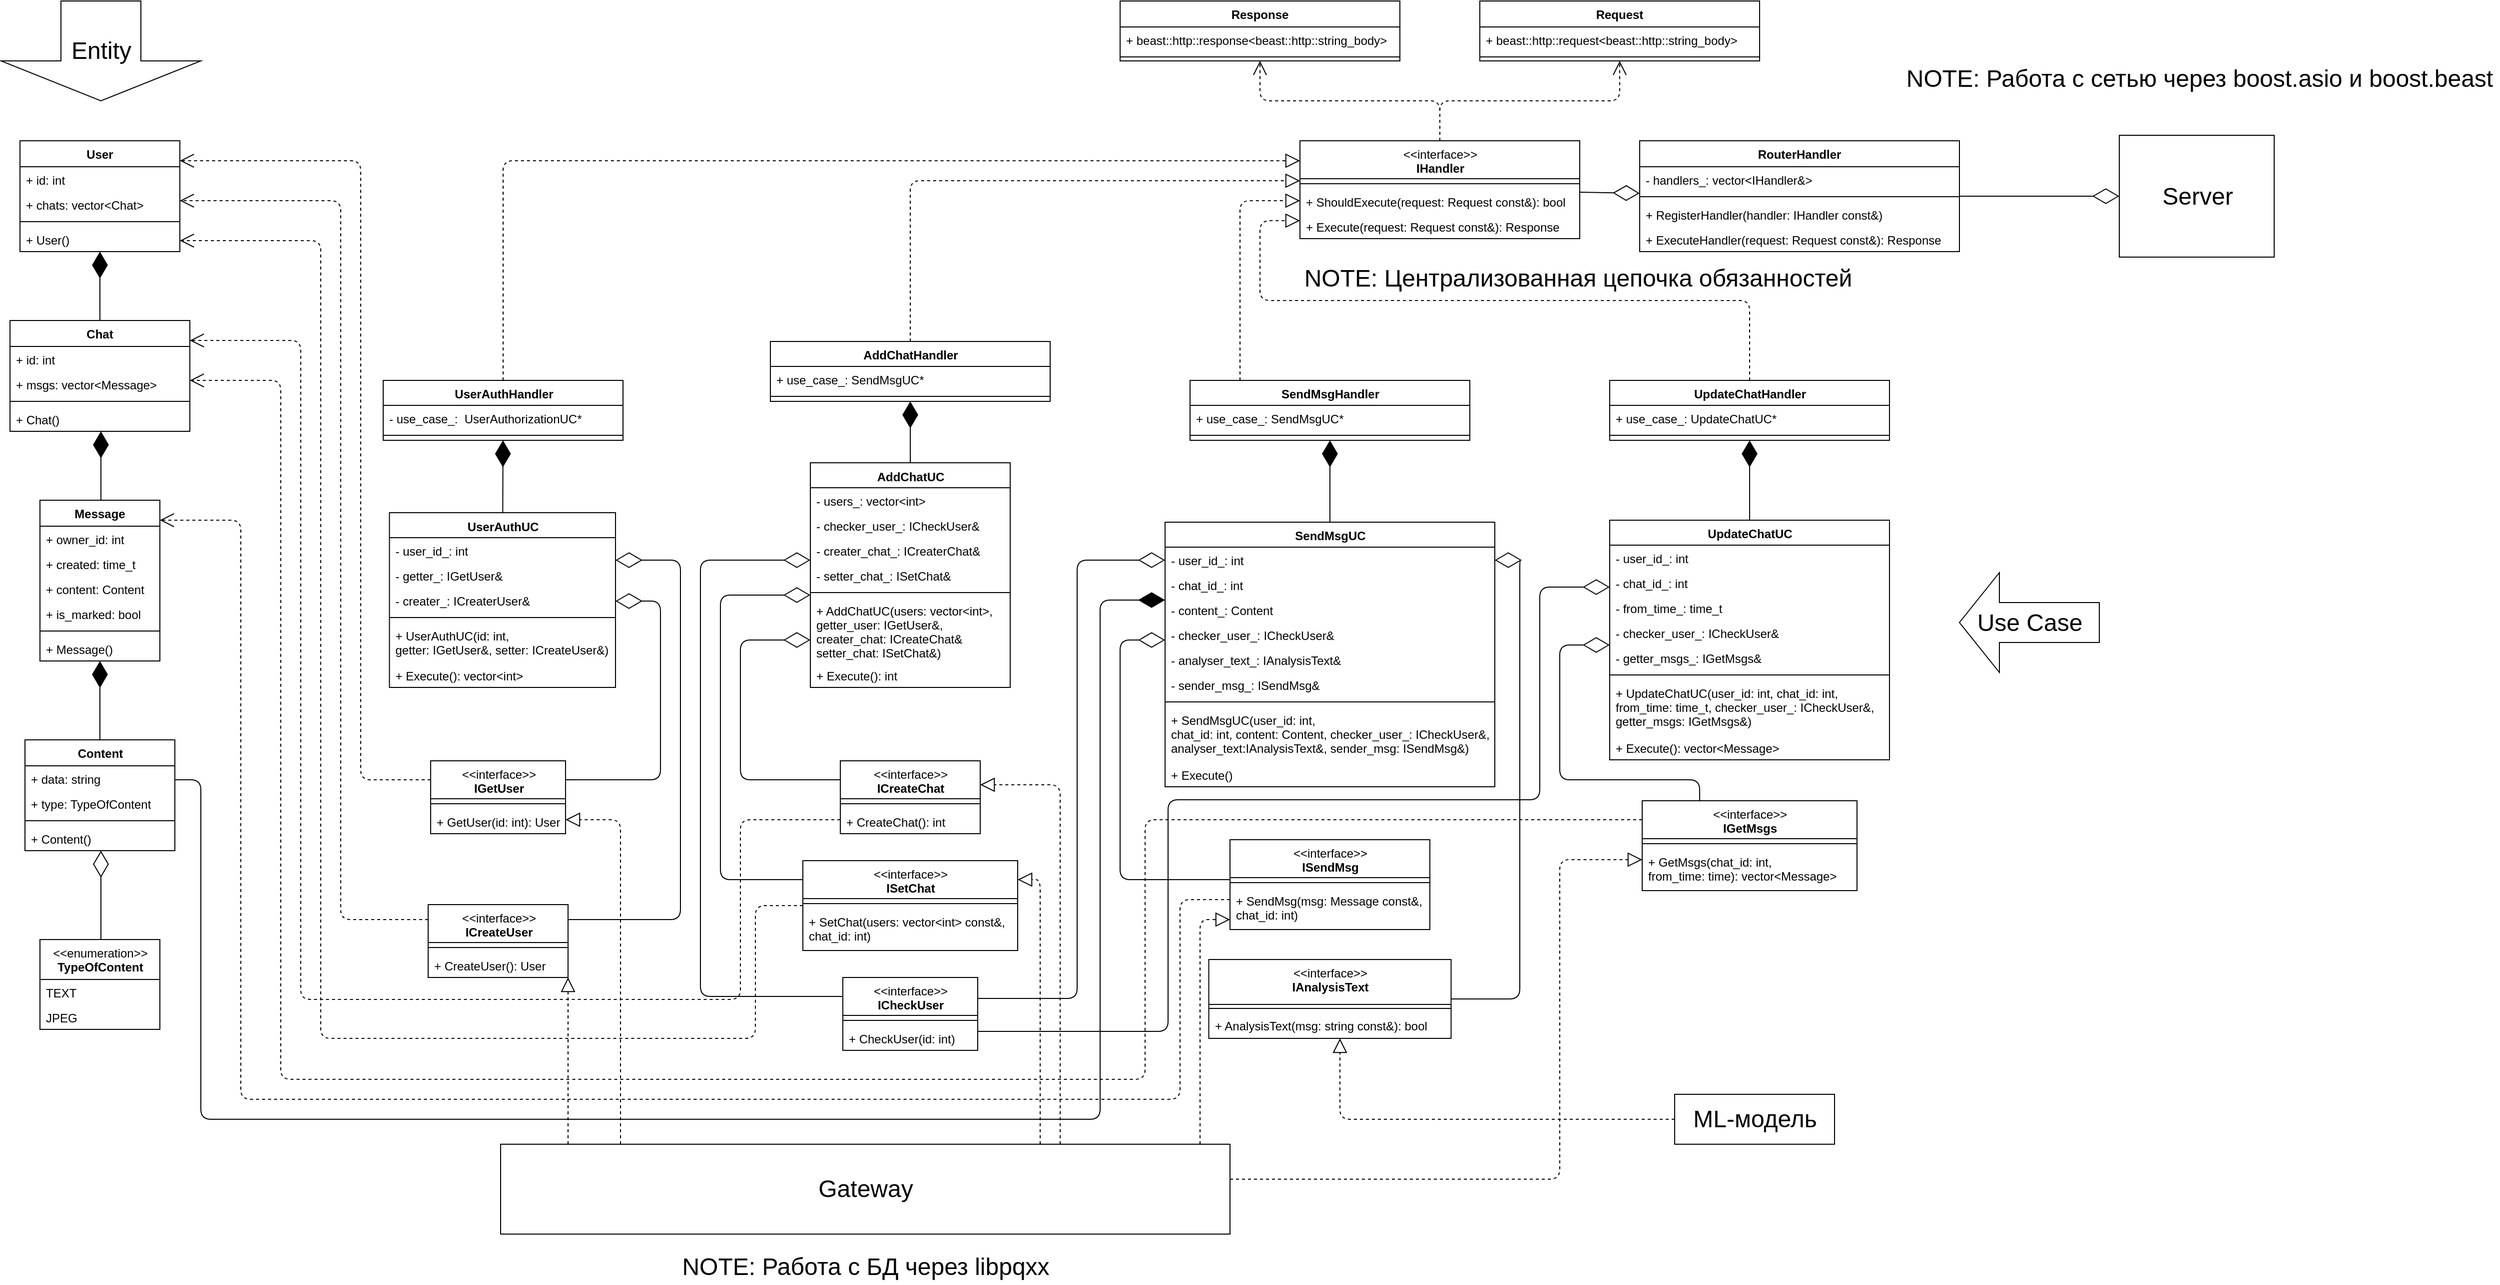 <mxfile>
    <diagram name="Page-1" id="c4acf3e9-155e-7222-9cf6-157b1a14988f">
        <mxGraphModel dx="1474" dy="1580" grid="0" gridSize="5" guides="1" tooltips="1" connect="1" arrows="1" fold="1" page="0" pageScale="1" pageWidth="3300" pageHeight="2339" background="#ffffff" math="0" shadow="0">
            <root>
                <mxCell id="0"/>
                <mxCell id="1" parent="0"/>
                <mxCell id="HgwSdka9-RbxPRJBKt4S-45" value="User" style="swimlane;fontStyle=1;align=center;verticalAlign=top;childLayout=stackLayout;horizontal=1;startSize=26;horizontalStack=0;resizeParent=1;resizeParentMax=0;resizeLast=0;collapsible=1;marginBottom=0;" parent="1" vertex="1">
                    <mxGeometry x="179" y="400" width="160" height="111" as="geometry"/>
                </mxCell>
                <mxCell id="HgwSdka9-RbxPRJBKt4S-46" value="+ id: int" style="text;strokeColor=none;fillColor=none;align=left;verticalAlign=top;spacingLeft=4;spacingRight=4;overflow=hidden;rotatable=0;points=[[0,0.5],[1,0.5]];portConstraint=eastwest;" parent="HgwSdka9-RbxPRJBKt4S-45" vertex="1">
                    <mxGeometry y="26" width="160" height="25" as="geometry"/>
                </mxCell>
                <mxCell id="HgwSdka9-RbxPRJBKt4S-53" value="+ chats: vector&lt;Chat&gt;" style="text;strokeColor=none;fillColor=none;align=left;verticalAlign=top;spacingLeft=4;spacingRight=4;overflow=hidden;rotatable=0;points=[[0,0.5],[1,0.5]];portConstraint=eastwest;" parent="HgwSdka9-RbxPRJBKt4S-45" vertex="1">
                    <mxGeometry y="51" width="160" height="25" as="geometry"/>
                </mxCell>
                <mxCell id="HgwSdka9-RbxPRJBKt4S-47" value="" style="line;strokeWidth=1;fillColor=none;align=left;verticalAlign=middle;spacingTop=-1;spacingLeft=3;spacingRight=3;rotatable=0;labelPosition=right;points=[];portConstraint=eastwest;" parent="HgwSdka9-RbxPRJBKt4S-45" vertex="1">
                    <mxGeometry y="76" width="160" height="10" as="geometry"/>
                </mxCell>
                <mxCell id="qE9S9bq8S4wY-z4ullLe-9" value="+ User()" style="text;strokeColor=none;fillColor=none;align=left;verticalAlign=top;spacingLeft=4;spacingRight=4;overflow=hidden;rotatable=0;points=[[0,0.5],[1,0.5]];portConstraint=eastwest;" parent="HgwSdka9-RbxPRJBKt4S-45" vertex="1">
                    <mxGeometry y="86" width="160" height="25" as="geometry"/>
                </mxCell>
                <mxCell id="Bm1LBRGZsNO9c_nWnn3g-1" value="Chat" style="swimlane;fontStyle=1;align=center;verticalAlign=top;childLayout=stackLayout;horizontal=1;startSize=26;horizontalStack=0;resizeParent=1;resizeParentMax=0;resizeLast=0;collapsible=1;marginBottom=0;" parent="1" vertex="1">
                    <mxGeometry x="169" y="580" width="180" height="111" as="geometry"/>
                </mxCell>
                <mxCell id="Bm1LBRGZsNO9c_nWnn3g-2" value="+ id: int " style="text;strokeColor=none;fillColor=none;align=left;verticalAlign=top;spacingLeft=4;spacingRight=4;overflow=hidden;rotatable=0;points=[[0,0.5],[1,0.5]];portConstraint=eastwest;" parent="Bm1LBRGZsNO9c_nWnn3g-1" vertex="1">
                    <mxGeometry y="26" width="180" height="25" as="geometry"/>
                </mxCell>
                <mxCell id="Bm1LBRGZsNO9c_nWnn3g-5" value="+ msgs: vector&lt;Message&gt; " style="text;strokeColor=none;fillColor=none;align=left;verticalAlign=top;spacingLeft=4;spacingRight=4;overflow=hidden;rotatable=0;points=[[0,0.5],[1,0.5]];portConstraint=eastwest;" parent="Bm1LBRGZsNO9c_nWnn3g-1" vertex="1">
                    <mxGeometry y="51" width="180" height="25" as="geometry"/>
                </mxCell>
                <mxCell id="Bm1LBRGZsNO9c_nWnn3g-3" value="" style="line;strokeWidth=1;fillColor=none;align=left;verticalAlign=middle;spacingTop=-1;spacingLeft=3;spacingRight=3;rotatable=0;labelPosition=right;points=[];portConstraint=eastwest;" parent="Bm1LBRGZsNO9c_nWnn3g-1" vertex="1">
                    <mxGeometry y="76" width="180" height="10" as="geometry"/>
                </mxCell>
                <mxCell id="qE9S9bq8S4wY-z4ullLe-6" value="+ Chat()" style="text;strokeColor=none;fillColor=none;align=left;verticalAlign=top;spacingLeft=4;spacingRight=4;overflow=hidden;rotatable=0;points=[[0,0.5],[1,0.5]];portConstraint=eastwest;" parent="Bm1LBRGZsNO9c_nWnn3g-1" vertex="1">
                    <mxGeometry y="86" width="180" height="25" as="geometry"/>
                </mxCell>
                <mxCell id="Bm1LBRGZsNO9c_nWnn3g-6" value="Message" style="swimlane;fontStyle=1;align=center;verticalAlign=top;childLayout=stackLayout;horizontal=1;startSize=26;horizontalStack=0;resizeParent=1;resizeParentMax=0;resizeLast=0;collapsible=1;marginBottom=0;" parent="1" vertex="1">
                    <mxGeometry x="199" y="760" width="120" height="161" as="geometry"/>
                </mxCell>
                <mxCell id="Bm1LBRGZsNO9c_nWnn3g-7" value="+ owner_id: int " style="text;strokeColor=none;fillColor=none;align=left;verticalAlign=top;spacingLeft=4;spacingRight=4;overflow=hidden;rotatable=0;points=[[0,0.5],[1,0.5]];portConstraint=eastwest;" parent="Bm1LBRGZsNO9c_nWnn3g-6" vertex="1">
                    <mxGeometry y="26" width="120" height="25" as="geometry"/>
                </mxCell>
                <mxCell id="dmPfmuvCO5BIkzRvhQW3-2" value="+ created: time_t" style="text;strokeColor=none;fillColor=none;align=left;verticalAlign=top;spacingLeft=4;spacingRight=4;overflow=hidden;rotatable=0;points=[[0,0.5],[1,0.5]];portConstraint=eastwest;" parent="Bm1LBRGZsNO9c_nWnn3g-6" vertex="1">
                    <mxGeometry y="51" width="120" height="25" as="geometry"/>
                </mxCell>
                <mxCell id="dmPfmuvCO5BIkzRvhQW3-3" value="+ content: Content" style="text;strokeColor=none;fillColor=none;align=left;verticalAlign=top;spacingLeft=4;spacingRight=4;overflow=hidden;rotatable=0;points=[[0,0.5],[1,0.5]];portConstraint=eastwest;" parent="Bm1LBRGZsNO9c_nWnn3g-6" vertex="1">
                    <mxGeometry y="76" width="120" height="25" as="geometry"/>
                </mxCell>
                <mxCell id="Bm1LBRGZsNO9c_nWnn3g-8" value="+ is_marked: bool" style="text;strokeColor=none;fillColor=none;align=left;verticalAlign=top;spacingLeft=4;spacingRight=4;overflow=hidden;rotatable=0;points=[[0,0.5],[1,0.5]];portConstraint=eastwest;" parent="Bm1LBRGZsNO9c_nWnn3g-6" vertex="1">
                    <mxGeometry y="101" width="120" height="25" as="geometry"/>
                </mxCell>
                <mxCell id="Bm1LBRGZsNO9c_nWnn3g-9" value="" style="line;strokeWidth=1;fillColor=none;align=left;verticalAlign=middle;spacingTop=-1;spacingLeft=3;spacingRight=3;rotatable=0;labelPosition=right;points=[];portConstraint=eastwest;" parent="Bm1LBRGZsNO9c_nWnn3g-6" vertex="1">
                    <mxGeometry y="126" width="120" height="10" as="geometry"/>
                </mxCell>
                <mxCell id="Bm1LBRGZsNO9c_nWnn3g-10" value="+ Message()" style="text;strokeColor=none;fillColor=none;align=left;verticalAlign=top;spacingLeft=4;spacingRight=4;overflow=hidden;rotatable=0;points=[[0,0.5],[1,0.5]];portConstraint=eastwest;" parent="Bm1LBRGZsNO9c_nWnn3g-6" vertex="1">
                    <mxGeometry y="136" width="120" height="25" as="geometry"/>
                </mxCell>
                <mxCell id="dmPfmuvCO5BIkzRvhQW3-25" value="RouterHandler" style="swimlane;fontStyle=1;align=center;verticalAlign=top;childLayout=stackLayout;horizontal=1;startSize=26;horizontalStack=0;resizeParent=1;resizeParentMax=0;resizeLast=0;collapsible=1;marginBottom=0;" parent="1" vertex="1">
                    <mxGeometry x="1800" y="400" width="320" height="111" as="geometry"/>
                </mxCell>
                <mxCell id="dmPfmuvCO5BIkzRvhQW3-32" value="- handlers_: vector&lt;IHandler&amp;&gt;" style="text;strokeColor=none;fillColor=none;align=left;verticalAlign=top;spacingLeft=4;spacingRight=4;overflow=hidden;rotatable=0;points=[[0,0.5],[1,0.5]];portConstraint=eastwest;" parent="dmPfmuvCO5BIkzRvhQW3-25" vertex="1">
                    <mxGeometry y="26" width="320" height="25" as="geometry"/>
                </mxCell>
                <mxCell id="dmPfmuvCO5BIkzRvhQW3-27" value="" style="line;strokeWidth=1;fillColor=none;align=left;verticalAlign=middle;spacingTop=-1;spacingLeft=3;spacingRight=3;rotatable=0;labelPosition=right;points=[];portConstraint=eastwest;" parent="dmPfmuvCO5BIkzRvhQW3-25" vertex="1">
                    <mxGeometry y="51" width="320" height="10" as="geometry"/>
                </mxCell>
                <mxCell id="dmPfmuvCO5BIkzRvhQW3-28" value="+ RegisterHandler(handler: IHandler const&amp;)" style="text;strokeColor=none;fillColor=none;align=left;verticalAlign=top;spacingLeft=4;spacingRight=4;overflow=hidden;rotatable=0;points=[[0,0.5],[1,0.5]];portConstraint=eastwest;" parent="dmPfmuvCO5BIkzRvhQW3-25" vertex="1">
                    <mxGeometry y="61" width="320" height="25" as="geometry"/>
                </mxCell>
                <mxCell id="l3VD5_HxADrF9s5NhGB4-5" value="+ ExecuteHandler(request: Request const&amp;): Response" style="text;strokeColor=none;fillColor=none;align=left;verticalAlign=top;spacingLeft=4;spacingRight=4;overflow=hidden;rotatable=0;points=[[0,0.5],[1,0.5]];portConstraint=eastwest;" parent="dmPfmuvCO5BIkzRvhQW3-25" vertex="1">
                    <mxGeometry y="86" width="320" height="25" as="geometry"/>
                </mxCell>
                <mxCell id="dmPfmuvCO5BIkzRvhQW3-37" value="AddChatUC" style="swimlane;fontStyle=1;align=center;verticalAlign=top;childLayout=stackLayout;horizontal=1;startSize=25;horizontalStack=0;resizeParent=1;resizeParentMax=0;resizeLast=0;collapsible=1;marginBottom=0;html=1;" parent="1" vertex="1">
                    <mxGeometry x="970" y="722.5" width="200" height="225" as="geometry"/>
                </mxCell>
                <mxCell id="dmPfmuvCO5BIkzRvhQW3-38" value="- users_: vector&lt;int&gt;" style="text;strokeColor=none;fillColor=none;align=left;verticalAlign=top;spacingLeft=4;spacingRight=4;overflow=hidden;rotatable=0;points=[[0,0.5],[1,0.5]];portConstraint=eastwest;" parent="dmPfmuvCO5BIkzRvhQW3-37" vertex="1">
                    <mxGeometry y="25" width="200" height="25" as="geometry"/>
                </mxCell>
                <mxCell id="bCNP0cULC8ASSDNxjgNn-3" value="- checker_user_: ICheckUser&amp;" style="text;strokeColor=none;fillColor=none;align=left;verticalAlign=top;spacingLeft=4;spacingRight=4;overflow=hidden;rotatable=0;points=[[0,0.5],[1,0.5]];portConstraint=eastwest;fontStyle=0" parent="dmPfmuvCO5BIkzRvhQW3-37" vertex="1">
                    <mxGeometry y="50" width="200" height="25" as="geometry"/>
                </mxCell>
                <mxCell id="t9zF6-tFFcsAJkriFhJy-186" value="- creater_chat_: ICreaterChat&amp;" style="text;strokeColor=none;fillColor=none;align=left;verticalAlign=top;spacingLeft=4;spacingRight=4;overflow=hidden;rotatable=0;points=[[0,0.5],[1,0.5]];portConstraint=eastwest;fontStyle=0" parent="dmPfmuvCO5BIkzRvhQW3-37" vertex="1">
                    <mxGeometry y="75" width="200" height="25" as="geometry"/>
                </mxCell>
                <mxCell id="bCNP0cULC8ASSDNxjgNn-4" value="- setter_chat_: ISetChat&amp;" style="text;strokeColor=none;fillColor=none;align=left;verticalAlign=top;spacingLeft=4;spacingRight=4;overflow=hidden;rotatable=0;points=[[0,0.5],[1,0.5]];portConstraint=eastwest;fontStyle=0" parent="dmPfmuvCO5BIkzRvhQW3-37" vertex="1">
                    <mxGeometry y="100" width="200" height="25" as="geometry"/>
                </mxCell>
                <mxCell id="dmPfmuvCO5BIkzRvhQW3-39" value="" style="line;strokeWidth=1;fillColor=none;align=left;verticalAlign=middle;spacingTop=-1;spacingLeft=3;spacingRight=3;rotatable=0;labelPosition=right;points=[];portConstraint=eastwest;" parent="dmPfmuvCO5BIkzRvhQW3-37" vertex="1">
                    <mxGeometry y="125" width="200" height="10" as="geometry"/>
                </mxCell>
                <mxCell id="dmPfmuvCO5BIkzRvhQW3-1" value="+ AddChatUC(users: vector&lt;int&gt;, &#10;getter_user: IGetUser&amp;, &#10;creater_chat: ICreateChat&amp;&#10;setter_chat: ISetChat&amp;)" style="text;strokeColor=none;fillColor=none;align=left;verticalAlign=top;spacingLeft=4;spacingRight=4;overflow=hidden;rotatable=0;points=[[0,0.5],[1,0.5]];portConstraint=eastwest;" parent="dmPfmuvCO5BIkzRvhQW3-37" vertex="1">
                    <mxGeometry y="135" width="200" height="65" as="geometry"/>
                </mxCell>
                <mxCell id="leu3_-LH81RKHLBO9N2G-58" value="+ Execute(): int" style="text;strokeColor=none;fillColor=none;align=left;verticalAlign=top;spacingLeft=4;spacingRight=4;overflow=hidden;rotatable=0;points=[[0,0.5],[1,0.5]];portConstraint=eastwest;" parent="dmPfmuvCO5BIkzRvhQW3-37" vertex="1">
                    <mxGeometry y="200" width="200" height="25" as="geometry"/>
                </mxCell>
                <mxCell id="qE9S9bq8S4wY-z4ullLe-2" value="" style="endArrow=diamondThin;endFill=1;endSize=24;html=1;edgeStyle=elbowEdgeStyle;" parent="1" source="Bm1LBRGZsNO9c_nWnn3g-6" target="Bm1LBRGZsNO9c_nWnn3g-1" edge="1">
                    <mxGeometry width="160" relative="1" as="geometry">
                        <mxPoint x="470" y="570" as="sourcePoint"/>
                        <mxPoint x="630" y="570" as="targetPoint"/>
                        <Array as="points">
                            <mxPoint x="260" y="700"/>
                            <mxPoint x="275" y="725"/>
                            <mxPoint x="140" y="755"/>
                            <mxPoint x="70" y="730"/>
                            <mxPoint x="130" y="860"/>
                        </Array>
                    </mxGeometry>
                </mxCell>
                <mxCell id="qE9S9bq8S4wY-z4ullLe-12" value="UpdateChatUC" style="swimlane;fontStyle=1;align=center;verticalAlign=top;childLayout=stackLayout;horizontal=1;startSize=25;horizontalStack=0;resizeParent=1;resizeParentMax=0;resizeLast=0;collapsible=1;marginBottom=0;html=1;" parent="1" vertex="1">
                    <mxGeometry x="1770" y="780" width="280" height="240" as="geometry"/>
                </mxCell>
                <mxCell id="t9zF6-tFFcsAJkriFhJy-211" value="- user_id_: int" style="text;strokeColor=none;fillColor=none;align=left;verticalAlign=top;spacingLeft=4;spacingRight=4;overflow=hidden;rotatable=0;points=[[0,0.5],[1,0.5]];portConstraint=eastwest;" parent="qE9S9bq8S4wY-z4ullLe-12" vertex="1">
                    <mxGeometry y="25" width="280" height="25" as="geometry"/>
                </mxCell>
                <mxCell id="qE9S9bq8S4wY-z4ullLe-13" value="- chat_id_: int" style="text;strokeColor=none;fillColor=none;align=left;verticalAlign=top;spacingLeft=4;spacingRight=4;overflow=hidden;rotatable=0;points=[[0,0.5],[1,0.5]];portConstraint=eastwest;" parent="qE9S9bq8S4wY-z4ullLe-12" vertex="1">
                    <mxGeometry y="50" width="280" height="25" as="geometry"/>
                </mxCell>
                <mxCell id="t9zF6-tFFcsAJkriFhJy-226" value="- from_time_: time_t" style="text;strokeColor=none;fillColor=none;align=left;verticalAlign=top;spacingLeft=4;spacingRight=4;overflow=hidden;rotatable=0;points=[[0,0.5],[1,0.5]];portConstraint=eastwest;" parent="qE9S9bq8S4wY-z4ullLe-12" vertex="1">
                    <mxGeometry y="75" width="280" height="25" as="geometry"/>
                </mxCell>
                <mxCell id="t9zF6-tFFcsAJkriFhJy-213" value="- checker_user_: ICheckUser&amp;" style="text;strokeColor=none;fillColor=none;align=left;verticalAlign=top;spacingLeft=4;spacingRight=4;overflow=hidden;rotatable=0;points=[[0,0.5],[1,0.5]];portConstraint=eastwest;" parent="qE9S9bq8S4wY-z4ullLe-12" vertex="1">
                    <mxGeometry y="100" width="280" height="25" as="geometry"/>
                </mxCell>
                <mxCell id="t9zF6-tFFcsAJkriFhJy-214" value="- getter_msgs_: IGetMsgs&amp;" style="text;strokeColor=none;fillColor=none;align=left;verticalAlign=top;spacingLeft=4;spacingRight=4;overflow=hidden;rotatable=0;points=[[0,0.5],[1,0.5]];portConstraint=eastwest;" parent="qE9S9bq8S4wY-z4ullLe-12" vertex="1">
                    <mxGeometry y="125" width="280" height="25" as="geometry"/>
                </mxCell>
                <mxCell id="qE9S9bq8S4wY-z4ullLe-14" value="" style="line;strokeWidth=1;fillColor=none;align=left;verticalAlign=middle;spacingTop=-1;spacingLeft=3;spacingRight=3;rotatable=0;labelPosition=right;points=[];portConstraint=eastwest;" parent="qE9S9bq8S4wY-z4ullLe-12" vertex="1">
                    <mxGeometry y="150" width="280" height="10" as="geometry"/>
                </mxCell>
                <mxCell id="leu3_-LH81RKHLBO9N2G-59" value="+ UpdateChatUC(user_id: int, chat_id: int,&#10;from_time: time_t, checker_user_: ICheckUser&amp;, &#10;getter_msgs: IGetMsgs&amp;)" style="text;strokeColor=none;fillColor=none;align=left;verticalAlign=top;spacingLeft=4;spacingRight=4;overflow=hidden;rotatable=0;points=[[0,0.5],[1,0.5]];portConstraint=eastwest;" parent="qE9S9bq8S4wY-z4ullLe-12" vertex="1">
                    <mxGeometry y="160" width="280" height="55" as="geometry"/>
                </mxCell>
                <mxCell id="Bm1LBRGZsNO9c_nWnn3g-4" value="+ Execute(): vector&lt;Message&gt;" style="text;strokeColor=none;fillColor=none;align=left;verticalAlign=top;spacingLeft=4;spacingRight=4;overflow=hidden;rotatable=0;points=[[0,0.5],[1,0.5]];portConstraint=eastwest;" parent="qE9S9bq8S4wY-z4ullLe-12" vertex="1">
                    <mxGeometry y="215" width="280" height="25" as="geometry"/>
                </mxCell>
                <mxCell id="qE9S9bq8S4wY-z4ullLe-17" value="SendMsgUC" style="swimlane;fontStyle=1;align=center;verticalAlign=top;childLayout=stackLayout;horizontal=1;startSize=25;horizontalStack=0;resizeParent=1;resizeParentMax=0;resizeLast=0;collapsible=1;marginBottom=0;html=1;" parent="1" vertex="1">
                    <mxGeometry x="1325" y="782" width="330" height="265" as="geometry"/>
                </mxCell>
                <mxCell id="leu3_-LH81RKHLBO9N2G-26" value="- user_id_: int" style="text;strokeColor=none;fillColor=none;align=left;verticalAlign=top;spacingLeft=4;spacingRight=4;overflow=hidden;rotatable=0;points=[[0,0.5],[1,0.5]];portConstraint=eastwest;" parent="qE9S9bq8S4wY-z4ullLe-17" vertex="1">
                    <mxGeometry y="25" width="330" height="25" as="geometry"/>
                </mxCell>
                <mxCell id="t9zF6-tFFcsAJkriFhJy-201" value="- chat_id_: int" style="text;strokeColor=none;fillColor=none;align=left;verticalAlign=top;spacingLeft=4;spacingRight=4;overflow=hidden;rotatable=0;points=[[0,0.5],[1,0.5]];portConstraint=eastwest;" parent="qE9S9bq8S4wY-z4ullLe-17" vertex="1">
                    <mxGeometry y="50" width="330" height="25" as="geometry"/>
                </mxCell>
                <mxCell id="leu3_-LH81RKHLBO9N2G-36" value="- content_: Content" style="text;strokeColor=none;fillColor=none;align=left;verticalAlign=top;spacingLeft=4;spacingRight=4;overflow=hidden;rotatable=0;points=[[0,0.5],[1,0.5]];portConstraint=eastwest;" parent="qE9S9bq8S4wY-z4ullLe-17" vertex="1">
                    <mxGeometry y="75" width="330" height="25" as="geometry"/>
                </mxCell>
                <mxCell id="t9zF6-tFFcsAJkriFhJy-200" value="- checker_user_: ICheckUser&amp;" style="text;strokeColor=none;fillColor=none;align=left;verticalAlign=top;spacingLeft=4;spacingRight=4;overflow=hidden;rotatable=0;points=[[0,0.5],[1,0.5]];portConstraint=eastwest;" parent="qE9S9bq8S4wY-z4ullLe-17" vertex="1">
                    <mxGeometry y="100" width="330" height="25" as="geometry"/>
                </mxCell>
                <mxCell id="t9zF6-tFFcsAJkriFhJy-207" value="- analyser_text_: IAnalysisText&amp;" style="text;strokeColor=none;fillColor=none;align=left;verticalAlign=top;spacingLeft=4;spacingRight=4;overflow=hidden;rotatable=0;points=[[0,0.5],[1,0.5]];portConstraint=eastwest;" parent="qE9S9bq8S4wY-z4ullLe-17" vertex="1">
                    <mxGeometry y="125" width="330" height="25" as="geometry"/>
                </mxCell>
                <mxCell id="t9zF6-tFFcsAJkriFhJy-206" value="- sender_msg_: ISendMsg&amp;" style="text;strokeColor=none;fillColor=none;align=left;verticalAlign=top;spacingLeft=4;spacingRight=4;overflow=hidden;rotatable=0;points=[[0,0.5],[1,0.5]];portConstraint=eastwest;" parent="qE9S9bq8S4wY-z4ullLe-17" vertex="1">
                    <mxGeometry y="150" width="330" height="25" as="geometry"/>
                </mxCell>
                <mxCell id="qE9S9bq8S4wY-z4ullLe-19" value="" style="line;strokeWidth=1;fillColor=none;align=left;verticalAlign=middle;spacingTop=-1;spacingLeft=3;spacingRight=3;rotatable=0;labelPosition=right;points=[];portConstraint=eastwest;" parent="qE9S9bq8S4wY-z4ullLe-17" vertex="1">
                    <mxGeometry y="175" width="330" height="10" as="geometry"/>
                </mxCell>
                <mxCell id="dmPfmuvCO5BIkzRvhQW3-10" value="+ SendMsgUC(user_id: int, &#10;chat_id: int, content: Content, checker_user_: ICheckUser&amp;, &#10;analyser_text:IAnalysisText&amp;, sender_msg: ISendMsg&amp;)" style="text;strokeColor=none;fillColor=none;align=left;verticalAlign=top;spacingLeft=4;spacingRight=4;overflow=hidden;rotatable=0;points=[[0,0.5],[1,0.5]];portConstraint=eastwest;fontStyle=0" parent="qE9S9bq8S4wY-z4ullLe-17" vertex="1">
                    <mxGeometry y="185" width="330" height="55" as="geometry"/>
                </mxCell>
                <mxCell id="t9zF6-tFFcsAJkriFhJy-198" value="+ Execute() " style="text;strokeColor=none;fillColor=none;align=left;verticalAlign=top;spacingLeft=4;spacingRight=4;overflow=hidden;rotatable=0;points=[[0,0.5],[1,0.5]];portConstraint=eastwest;" parent="qE9S9bq8S4wY-z4ullLe-17" vertex="1">
                    <mxGeometry y="240" width="330" height="25" as="geometry"/>
                </mxCell>
                <mxCell id="leu3_-LH81RKHLBO9N2G-37" value="Content" style="swimlane;fontStyle=1;align=center;verticalAlign=top;childLayout=stackLayout;horizontal=1;startSize=26;horizontalStack=0;resizeParent=1;resizeParentMax=0;resizeLast=0;collapsible=1;marginBottom=0;html=1;" parent="1" vertex="1">
                    <mxGeometry x="184" y="1000" width="150" height="111" as="geometry"/>
                </mxCell>
                <mxCell id="leu3_-LH81RKHLBO9N2G-38" value="+ data: string" style="text;strokeColor=none;fillColor=none;align=left;verticalAlign=top;spacingLeft=4;spacingRight=4;overflow=hidden;rotatable=0;points=[[0,0.5],[1,0.5]];portConstraint=eastwest;html=1;" parent="leu3_-LH81RKHLBO9N2G-37" vertex="1">
                    <mxGeometry y="26" width="150" height="25" as="geometry"/>
                </mxCell>
                <mxCell id="leu3_-LH81RKHLBO9N2G-41" value="+ type: TypeOfContent" style="text;strokeColor=none;fillColor=none;align=left;verticalAlign=top;spacingLeft=4;spacingRight=4;overflow=hidden;rotatable=0;points=[[0,0.5],[1,0.5]];portConstraint=eastwest;html=1;" parent="leu3_-LH81RKHLBO9N2G-37" vertex="1">
                    <mxGeometry y="51" width="150" height="25" as="geometry"/>
                </mxCell>
                <mxCell id="leu3_-LH81RKHLBO9N2G-39" value="" style="line;strokeWidth=1;fillColor=none;align=left;verticalAlign=middle;spacingTop=-1;spacingLeft=3;spacingRight=3;rotatable=0;labelPosition=right;points=[];portConstraint=eastwest;html=1;" parent="leu3_-LH81RKHLBO9N2G-37" vertex="1">
                    <mxGeometry y="76" width="150" height="10" as="geometry"/>
                </mxCell>
                <mxCell id="leu3_-LH81RKHLBO9N2G-49" value="+ Content()" style="text;strokeColor=none;fillColor=none;align=left;verticalAlign=top;spacingLeft=4;spacingRight=4;overflow=hidden;rotatable=0;points=[[0,0.5],[1,0.5]];portConstraint=eastwest;html=1;" parent="leu3_-LH81RKHLBO9N2G-37" vertex="1">
                    <mxGeometry y="86" width="150" height="25" as="geometry"/>
                </mxCell>
                <mxCell id="leu3_-LH81RKHLBO9N2G-55" value="" style="endArrow=diamondThin;endFill=1;endSize=24;html=1;rounded=1;edgeStyle=elbowEdgeStyle;" parent="1" source="leu3_-LH81RKHLBO9N2G-37" target="Bm1LBRGZsNO9c_nWnn3g-6" edge="1">
                    <mxGeometry width="160" relative="1" as="geometry">
                        <mxPoint x="-205" y="548.998" as="sourcePoint"/>
                        <mxPoint x="-110" y="549.895" as="targetPoint"/>
                        <Array as="points">
                            <mxPoint x="265" y="920"/>
                            <mxPoint x="140" y="975"/>
                            <mxPoint x="140" y="833"/>
                            <mxPoint x="155" y="870"/>
                            <mxPoint x="45" y="730"/>
                            <mxPoint x="60" y="965"/>
                        </Array>
                    </mxGeometry>
                </mxCell>
                <mxCell id="9OPvWz-Zwt0wguvvxYVE-4" value="NOTE: Работа с сетью через boost.asio и boost.beast" style="text;html=1;align=center;verticalAlign=middle;resizable=0;points=[];autosize=1;strokeColor=none;fillColor=none;fontSize=24;" parent="1" vertex="1">
                    <mxGeometry x="2060" y="320" width="600" height="35" as="geometry"/>
                </mxCell>
                <mxCell id="9OPvWz-Zwt0wguvvxYVE-35" value="" style="endArrow=diamondThin;endFill=0;endSize=24;html=1;curved=1;" parent="1" source="l3VD5_HxADrF9s5NhGB4-1" target="dmPfmuvCO5BIkzRvhQW3-25" edge="1">
                    <mxGeometry width="160" relative="1" as="geometry">
                        <mxPoint x="1720" y="475" as="sourcePoint"/>
                        <mxPoint x="1340" y="486.066" as="targetPoint"/>
                    </mxGeometry>
                </mxCell>
                <mxCell id="9OPvWz-Zwt0wguvvxYVE-59" value="Server" style="html=1;fontSize=24;" parent="1" vertex="1">
                    <mxGeometry x="2280" y="394.5" width="155" height="122" as="geometry"/>
                </mxCell>
                <mxCell id="9OPvWz-Zwt0wguvvxYVE-60" value="" style="endArrow=diamondThin;endFill=0;endSize=24;html=1;curved=1;" parent="1" source="dmPfmuvCO5BIkzRvhQW3-25" target="9OPvWz-Zwt0wguvvxYVE-59" edge="1">
                    <mxGeometry width="160" relative="1" as="geometry">
                        <mxPoint x="2025" y="774.998" as="sourcePoint"/>
                        <mxPoint x="2580" y="777.291" as="targetPoint"/>
                    </mxGeometry>
                </mxCell>
                <mxCell id="l3VD5_HxADrF9s5NhGB4-1" value="&lt;span style=&quot;font-weight: normal&quot;&gt;&amp;lt;&amp;lt;interface&amp;gt;&amp;gt;&lt;/span&gt;&lt;br&gt;IHandler" style="swimlane;fontStyle=1;align=center;verticalAlign=top;childLayout=stackLayout;horizontal=1;startSize=38;horizontalStack=0;resizeParent=1;resizeParentMax=0;resizeLast=0;collapsible=1;marginBottom=0;html=1;" parent="1" vertex="1">
                    <mxGeometry x="1460" y="400" width="280" height="98" as="geometry"/>
                </mxCell>
                <mxCell id="l3VD5_HxADrF9s5NhGB4-3" value="" style="line;strokeWidth=1;fillColor=none;align=left;verticalAlign=middle;spacingTop=-1;spacingLeft=3;spacingRight=3;rotatable=0;labelPosition=right;points=[];portConstraint=eastwest;" parent="l3VD5_HxADrF9s5NhGB4-1" vertex="1">
                    <mxGeometry y="38" width="280" height="10" as="geometry"/>
                </mxCell>
                <mxCell id="kb_3mGIxlnbqVhcPvbaU-1" value="+ ShouldExecute(request: Request const&amp;): bool" style="text;strokeColor=none;fillColor=none;align=left;verticalAlign=top;spacingLeft=4;spacingRight=4;overflow=hidden;rotatable=0;points=[[0,0.5],[1,0.5]];portConstraint=eastwest;" parent="l3VD5_HxADrF9s5NhGB4-1" vertex="1">
                    <mxGeometry y="48" width="280" height="25" as="geometry"/>
                </mxCell>
                <mxCell id="l3VD5_HxADrF9s5NhGB4-6" value="+ Execute(request: Request const&amp;): Response" style="text;strokeColor=none;fillColor=none;align=left;verticalAlign=top;spacingLeft=4;spacingRight=4;overflow=hidden;rotatable=0;points=[[0,0.5],[1,0.5]];portConstraint=eastwest;" parent="l3VD5_HxADrF9s5NhGB4-1" vertex="1">
                    <mxGeometry y="73" width="280" height="25" as="geometry"/>
                </mxCell>
                <mxCell id="l3VD5_HxADrF9s5NhGB4-8" value="NOTE: Централизованная цепочка обязанностей" style="text;html=1;align=center;verticalAlign=middle;resizable=0;points=[];autosize=1;strokeColor=none;fillColor=none;fontSize=24;" parent="1" vertex="1">
                    <mxGeometry x="1455" y="520" width="565" height="35" as="geometry"/>
                </mxCell>
                <mxCell id="kb_3mGIxlnbqVhcPvbaU-2" value="SendMsgHandler" style="swimlane;fontStyle=1;align=center;verticalAlign=top;childLayout=stackLayout;horizontal=1;startSize=25;horizontalStack=0;resizeParent=1;resizeParentMax=0;resizeLast=0;collapsible=1;marginBottom=0;html=1;" parent="1" vertex="1">
                    <mxGeometry x="1350" y="640" width="280" height="60" as="geometry"/>
                </mxCell>
                <mxCell id="kb_3mGIxlnbqVhcPvbaU-19" value="+ use_case_: SendMsgUC*" style="text;strokeColor=none;fillColor=none;align=left;verticalAlign=top;spacingLeft=4;spacingRight=4;overflow=hidden;rotatable=0;points=[[0,0.5],[1,0.5]];portConstraint=eastwest;" parent="kb_3mGIxlnbqVhcPvbaU-2" vertex="1">
                    <mxGeometry y="25" width="280" height="25" as="geometry"/>
                </mxCell>
                <mxCell id="kb_3mGIxlnbqVhcPvbaU-3" value="" style="line;strokeWidth=1;fillColor=none;align=left;verticalAlign=middle;spacingTop=-1;spacingLeft=3;spacingRight=3;rotatable=0;labelPosition=right;points=[];portConstraint=eastwest;" parent="kb_3mGIxlnbqVhcPvbaU-2" vertex="1">
                    <mxGeometry y="50" width="280" height="10" as="geometry"/>
                </mxCell>
                <mxCell id="kb_3mGIxlnbqVhcPvbaU-34" value="UpdateChatHandler" style="swimlane;fontStyle=1;align=center;verticalAlign=top;childLayout=stackLayout;horizontal=1;startSize=25;horizontalStack=0;resizeParent=1;resizeParentMax=0;resizeLast=0;collapsible=1;marginBottom=0;html=1;" parent="1" vertex="1">
                    <mxGeometry x="1770" y="640" width="280" height="60" as="geometry"/>
                </mxCell>
                <mxCell id="kb_3mGIxlnbqVhcPvbaU-35" value="+ use_case_: UpdateChatUC*" style="text;strokeColor=none;fillColor=none;align=left;verticalAlign=top;spacingLeft=4;spacingRight=4;overflow=hidden;rotatable=0;points=[[0,0.5],[1,0.5]];portConstraint=eastwest;" parent="kb_3mGIxlnbqVhcPvbaU-34" vertex="1">
                    <mxGeometry y="25" width="280" height="25" as="geometry"/>
                </mxCell>
                <mxCell id="kb_3mGIxlnbqVhcPvbaU-36" value="" style="line;strokeWidth=1;fillColor=none;align=left;verticalAlign=middle;spacingTop=-1;spacingLeft=3;spacingRight=3;rotatable=0;labelPosition=right;points=[];portConstraint=eastwest;" parent="kb_3mGIxlnbqVhcPvbaU-34" vertex="1">
                    <mxGeometry y="50" width="280" height="10" as="geometry"/>
                </mxCell>
                <mxCell id="kb_3mGIxlnbqVhcPvbaU-41" value="AddChatHandler" style="swimlane;fontStyle=1;align=center;verticalAlign=top;childLayout=stackLayout;horizontal=1;startSize=25;horizontalStack=0;resizeParent=1;resizeParentMax=0;resizeLast=0;collapsible=1;marginBottom=0;html=1;" parent="1" vertex="1">
                    <mxGeometry x="930" y="601" width="280" height="60" as="geometry"/>
                </mxCell>
                <mxCell id="kb_3mGIxlnbqVhcPvbaU-42" value="+ use_case_: SendMsgUC*" style="text;strokeColor=none;fillColor=none;align=left;verticalAlign=top;spacingLeft=4;spacingRight=4;overflow=hidden;rotatable=0;points=[[0,0.5],[1,0.5]];portConstraint=eastwest;" parent="kb_3mGIxlnbqVhcPvbaU-41" vertex="1">
                    <mxGeometry y="25" width="280" height="25" as="geometry"/>
                </mxCell>
                <mxCell id="kb_3mGIxlnbqVhcPvbaU-43" value="" style="line;strokeWidth=1;fillColor=none;align=left;verticalAlign=middle;spacingTop=-1;spacingLeft=3;spacingRight=3;rotatable=0;labelPosition=right;points=[];portConstraint=eastwest;" parent="kb_3mGIxlnbqVhcPvbaU-41" vertex="1">
                    <mxGeometry y="50" width="280" height="10" as="geometry"/>
                </mxCell>
                <mxCell id="kb_3mGIxlnbqVhcPvbaU-50" value="&lt;span style=&quot;font-weight: normal&quot;&gt;&amp;lt;&amp;lt;enumeration&amp;gt;&amp;gt;&lt;/span&gt;&lt;br&gt;&lt;span style=&quot;text-align: left&quot;&gt;TypeOfContent&lt;/span&gt;" style="swimlane;fontStyle=1;align=center;verticalAlign=top;childLayout=stackLayout;horizontal=1;startSize=40;horizontalStack=0;resizeParent=1;resizeParentMax=0;resizeLast=0;collapsible=1;marginBottom=0;html=1;" parent="1" vertex="1">
                    <mxGeometry x="199" y="1200" width="120" height="90" as="geometry"/>
                </mxCell>
                <mxCell id="kb_3mGIxlnbqVhcPvbaU-51" value="TEXT" style="text;strokeColor=none;fillColor=none;align=left;verticalAlign=top;spacingLeft=4;spacingRight=4;overflow=hidden;rotatable=0;points=[[0,0.5],[1,0.5]];portConstraint=eastwest;html=1;" parent="kb_3mGIxlnbqVhcPvbaU-50" vertex="1">
                    <mxGeometry y="40" width="120" height="25" as="geometry"/>
                </mxCell>
                <mxCell id="kb_3mGIxlnbqVhcPvbaU-52" value="JPEG" style="text;strokeColor=none;fillColor=none;align=left;verticalAlign=top;spacingLeft=4;spacingRight=4;overflow=hidden;rotatable=0;points=[[0,0.5],[1,0.5]];portConstraint=eastwest;html=1;" parent="kb_3mGIxlnbqVhcPvbaU-50" vertex="1">
                    <mxGeometry y="65" width="120" height="25" as="geometry"/>
                </mxCell>
                <mxCell id="kb_3mGIxlnbqVhcPvbaU-59" value="Request" style="swimlane;fontStyle=1;align=center;verticalAlign=top;childLayout=stackLayout;horizontal=1;startSize=26;horizontalStack=0;resizeParent=1;resizeParentMax=0;resizeLast=0;collapsible=1;marginBottom=0;" parent="1" vertex="1">
                    <mxGeometry x="1640" y="260" width="280" height="60" as="geometry"/>
                </mxCell>
                <mxCell id="kb_3mGIxlnbqVhcPvbaU-60" value="+ beast::http::request&lt;beast::http::string_body&gt;" style="text;strokeColor=none;fillColor=none;align=left;verticalAlign=top;spacingLeft=4;spacingRight=4;overflow=hidden;rotatable=0;points=[[0,0.5],[1,0.5]];portConstraint=eastwest;" parent="kb_3mGIxlnbqVhcPvbaU-59" vertex="1">
                    <mxGeometry y="26" width="280" height="26" as="geometry"/>
                </mxCell>
                <mxCell id="kb_3mGIxlnbqVhcPvbaU-61" value="" style="line;strokeWidth=1;fillColor=none;align=left;verticalAlign=middle;spacingTop=-1;spacingLeft=3;spacingRight=3;rotatable=0;labelPosition=right;points=[];portConstraint=eastwest;" parent="kb_3mGIxlnbqVhcPvbaU-59" vertex="1">
                    <mxGeometry y="52" width="280" height="8" as="geometry"/>
                </mxCell>
                <mxCell id="kb_3mGIxlnbqVhcPvbaU-63" value="" style="endArrow=open;endFill=1;endSize=12;html=1;rounded=1;edgeStyle=elbowEdgeStyle;elbow=vertical;startArrow=none;dashed=1;" parent="1" source="l3VD5_HxADrF9s5NhGB4-1" target="kb_3mGIxlnbqVhcPvbaU-59" edge="1">
                    <mxGeometry width="160" relative="1" as="geometry">
                        <mxPoint x="1930" y="799.33" as="sourcePoint"/>
                        <mxPoint x="2090" y="799.33" as="targetPoint"/>
                    </mxGeometry>
                </mxCell>
                <mxCell id="kb_3mGIxlnbqVhcPvbaU-64" value="" style="endArrow=open;endFill=1;endSize=12;html=1;rounded=1;edgeStyle=elbowEdgeStyle;elbow=vertical;dashed=1;" parent="1" source="l3VD5_HxADrF9s5NhGB4-1" target="kb_3mGIxlnbqVhcPvbaU-55" edge="1">
                    <mxGeometry width="160" relative="1" as="geometry">
                        <mxPoint x="1965" y="703" as="sourcePoint"/>
                        <mxPoint x="2012.5" y="890" as="targetPoint"/>
                    </mxGeometry>
                </mxCell>
                <mxCell id="kb_3mGIxlnbqVhcPvbaU-55" value="Response" style="swimlane;fontStyle=1;align=center;verticalAlign=top;childLayout=stackLayout;horizontal=1;startSize=26;horizontalStack=0;resizeParent=1;resizeParentMax=0;resizeLast=0;collapsible=1;marginBottom=0;" parent="1" vertex="1">
                    <mxGeometry x="1280" y="260" width="280" height="60" as="geometry"/>
                </mxCell>
                <mxCell id="kb_3mGIxlnbqVhcPvbaU-56" value="+ beast::http::response&lt;beast::http::string_body&gt;" style="text;strokeColor=none;fillColor=none;align=left;verticalAlign=top;spacingLeft=4;spacingRight=4;overflow=hidden;rotatable=0;points=[[0,0.5],[1,0.5]];portConstraint=eastwest;" parent="kb_3mGIxlnbqVhcPvbaU-55" vertex="1">
                    <mxGeometry y="26" width="280" height="26" as="geometry"/>
                </mxCell>
                <mxCell id="kb_3mGIxlnbqVhcPvbaU-57" value="" style="line;strokeWidth=1;fillColor=none;align=left;verticalAlign=middle;spacingTop=-1;spacingLeft=3;spacingRight=3;rotatable=0;labelPosition=right;points=[];portConstraint=eastwest;" parent="kb_3mGIxlnbqVhcPvbaU-55" vertex="1">
                    <mxGeometry y="52" width="280" height="8" as="geometry"/>
                </mxCell>
                <mxCell id="t9zF6-tFFcsAJkriFhJy-80" value="&lt;span style=&quot;font-weight: normal&quot;&gt;&amp;lt;&amp;lt;interface&amp;gt;&amp;gt;&lt;/span&gt;&lt;br&gt;IAnalysisText" style="swimlane;fontStyle=1;align=center;verticalAlign=top;childLayout=stackLayout;horizontal=1;startSize=45;horizontalStack=0;resizeParent=1;resizeParentMax=0;resizeLast=0;collapsible=1;marginBottom=0;html=1;" parent="1" vertex="1">
                    <mxGeometry x="1368.75" y="1220" width="242.5" height="79" as="geometry"/>
                </mxCell>
                <mxCell id="t9zF6-tFFcsAJkriFhJy-82" value="" style="line;strokeWidth=1;fillColor=none;align=left;verticalAlign=middle;spacingTop=-1;spacingLeft=3;spacingRight=3;rotatable=0;labelPosition=right;points=[];portConstraint=eastwest;html=1;" parent="t9zF6-tFFcsAJkriFhJy-80" vertex="1">
                    <mxGeometry y="45" width="242.5" height="8" as="geometry"/>
                </mxCell>
                <mxCell id="t9zF6-tFFcsAJkriFhJy-83" value="+ AnalysisText(msg: string const&amp;amp;): bool" style="text;strokeColor=none;fillColor=none;align=left;verticalAlign=top;spacingLeft=4;spacingRight=4;overflow=hidden;rotatable=0;points=[[0,0.5],[1,0.5]];portConstraint=eastwest;html=1;" parent="t9zF6-tFFcsAJkriFhJy-80" vertex="1">
                    <mxGeometry y="53" width="242.5" height="26" as="geometry"/>
                </mxCell>
                <mxCell id="t9zF6-tFFcsAJkriFhJy-84" value="" style="endArrow=block;dashed=1;endFill=0;endSize=12;html=1;rounded=1;edgeStyle=elbowEdgeStyle;elbow=vertical;" parent="1" source="bCNP0cULC8ASSDNxjgNn-11" target="t9zF6-tFFcsAJkriFhJy-80" edge="1">
                    <mxGeometry width="160" relative="1" as="geometry">
                        <mxPoint x="1880" y="1380" as="sourcePoint"/>
                        <mxPoint x="2285" y="1615" as="targetPoint"/>
                        <Array as="points">
                            <mxPoint x="1500" y="1380"/>
                            <mxPoint x="1695" y="1375"/>
                            <mxPoint x="1490" y="1550"/>
                            <mxPoint x="1895" y="2180"/>
                            <mxPoint x="2260" y="1576"/>
                            <mxPoint x="2005" y="2170"/>
                        </Array>
                    </mxGeometry>
                </mxCell>
                <mxCell id="t9zF6-tFFcsAJkriFhJy-95" value="" style="endArrow=diamondThin;endFill=0;endSize=24;html=1;rounded=1;edgeStyle=elbowEdgeStyle;" parent="1" source="kb_3mGIxlnbqVhcPvbaU-50" target="leu3_-LH81RKHLBO9N2G-37" edge="1">
                    <mxGeometry width="160" relative="1" as="geometry">
                        <mxPoint y="1270" as="sourcePoint"/>
                        <mxPoint x="160" y="1270" as="targetPoint"/>
                        <Array as="points">
                            <mxPoint x="260" y="1175"/>
                            <mxPoint x="275" y="1170"/>
                            <mxPoint x="120" y="1060"/>
                            <mxPoint x="85" y="1060"/>
                        </Array>
                    </mxGeometry>
                </mxCell>
                <mxCell id="t9zF6-tFFcsAJkriFhJy-97" value="&lt;span style=&quot;font-weight: normal&quot;&gt;&amp;lt;&amp;lt;interface&amp;gt;&amp;gt;&lt;/span&gt;&lt;br&gt;IGetUser" style="swimlane;fontStyle=1;align=center;verticalAlign=top;childLayout=stackLayout;horizontal=1;startSize=38;horizontalStack=0;resizeParent=1;resizeParentMax=0;resizeLast=0;collapsible=1;marginBottom=0;html=1;" parent="1" vertex="1">
                    <mxGeometry x="590" y="1021" width="135" height="73" as="geometry"/>
                </mxCell>
                <mxCell id="t9zF6-tFFcsAJkriFhJy-98" value="" style="line;strokeWidth=1;fillColor=none;align=left;verticalAlign=middle;spacingTop=-1;spacingLeft=3;spacingRight=3;rotatable=0;labelPosition=right;points=[];portConstraint=eastwest;" parent="t9zF6-tFFcsAJkriFhJy-97" vertex="1">
                    <mxGeometry y="38" width="135" height="10" as="geometry"/>
                </mxCell>
                <mxCell id="t9zF6-tFFcsAJkriFhJy-99" value="+ GetUser(id: int): User" style="text;strokeColor=none;fillColor=none;align=left;verticalAlign=top;spacingLeft=4;spacingRight=4;overflow=hidden;rotatable=0;points=[[0,0.5],[1,0.5]];portConstraint=eastwest;" parent="t9zF6-tFFcsAJkriFhJy-97" vertex="1">
                    <mxGeometry y="48" width="135" height="25" as="geometry"/>
                </mxCell>
                <mxCell id="t9zF6-tFFcsAJkriFhJy-101" value="Gateway" style="html=1;fontSize=24;" parent="1" vertex="1">
                    <mxGeometry x="660" y="1405" width="730" height="90" as="geometry"/>
                </mxCell>
                <mxCell id="t9zF6-tFFcsAJkriFhJy-126" value="UserAuthUC" style="swimlane;fontStyle=1;align=center;verticalAlign=top;childLayout=stackLayout;horizontal=1;startSize=25;horizontalStack=0;resizeParent=1;resizeParentMax=0;resizeLast=0;collapsible=1;marginBottom=0;html=1;" parent="1" vertex="1">
                    <mxGeometry x="548.75" y="772.5" width="226.25" height="175" as="geometry"/>
                </mxCell>
                <mxCell id="t9zF6-tFFcsAJkriFhJy-127" value="- user_id_: int" style="text;strokeColor=none;fillColor=none;align=left;verticalAlign=top;spacingLeft=4;spacingRight=4;overflow=hidden;rotatable=0;points=[[0,0.5],[1,0.5]];portConstraint=eastwest;" parent="t9zF6-tFFcsAJkriFhJy-126" vertex="1">
                    <mxGeometry y="25" width="226.25" height="25" as="geometry"/>
                </mxCell>
                <mxCell id="t9zF6-tFFcsAJkriFhJy-145" value="- getter_: IGetUser&amp;" style="text;strokeColor=none;fillColor=none;align=left;verticalAlign=top;spacingLeft=4;spacingRight=4;overflow=hidden;rotatable=0;points=[[0,0.5],[1,0.5]];portConstraint=eastwest;fontStyle=0" parent="t9zF6-tFFcsAJkriFhJy-126" vertex="1">
                    <mxGeometry y="50" width="226.25" height="25" as="geometry"/>
                </mxCell>
                <mxCell id="t9zF6-tFFcsAJkriFhJy-167" value="- creater_: ICreaterUser&amp;" style="text;strokeColor=none;fillColor=none;align=left;verticalAlign=top;spacingLeft=4;spacingRight=4;overflow=hidden;rotatable=0;points=[[0,0.5],[1,0.5]];portConstraint=eastwest;fontStyle=0" parent="t9zF6-tFFcsAJkriFhJy-126" vertex="1">
                    <mxGeometry y="75" width="226.25" height="25" as="geometry"/>
                </mxCell>
                <mxCell id="t9zF6-tFFcsAJkriFhJy-128" value="" style="line;strokeWidth=1;fillColor=none;align=left;verticalAlign=middle;spacingTop=-1;spacingLeft=3;spacingRight=3;rotatable=0;labelPosition=right;points=[];portConstraint=eastwest;" parent="t9zF6-tFFcsAJkriFhJy-126" vertex="1">
                    <mxGeometry y="100" width="226.25" height="10" as="geometry"/>
                </mxCell>
                <mxCell id="t9zF6-tFFcsAJkriFhJy-130" value="+ UserAuthUC(id: int, &#10;getter: IGetUser&amp;, setter: ICreateUser&amp;) " style="text;strokeColor=none;fillColor=none;align=left;verticalAlign=top;spacingLeft=4;spacingRight=4;overflow=hidden;rotatable=0;points=[[0,0.5],[1,0.5]];portConstraint=eastwest;fontStyle=0" parent="t9zF6-tFFcsAJkriFhJy-126" vertex="1">
                    <mxGeometry y="110" width="226.25" height="40" as="geometry"/>
                </mxCell>
                <mxCell id="t9zF6-tFFcsAJkriFhJy-151" value="+ Execute(): vector&lt;int&gt;" style="text;strokeColor=none;fillColor=none;align=left;verticalAlign=top;spacingLeft=4;spacingRight=4;overflow=hidden;rotatable=0;points=[[0,0.5],[1,0.5]];portConstraint=eastwest;" parent="t9zF6-tFFcsAJkriFhJy-126" vertex="1">
                    <mxGeometry y="150" width="226.25" height="25" as="geometry"/>
                </mxCell>
                <mxCell id="t9zF6-tFFcsAJkriFhJy-131" value="UserAuthHandler" style="swimlane;fontStyle=1;align=center;verticalAlign=top;childLayout=stackLayout;horizontal=1;startSize=25;horizontalStack=0;resizeParent=1;resizeParentMax=0;resizeLast=0;collapsible=1;marginBottom=0;html=1;" parent="1" vertex="1">
                    <mxGeometry x="542.5" y="640" width="240" height="60" as="geometry"/>
                </mxCell>
                <mxCell id="t9zF6-tFFcsAJkriFhJy-132" value="- use_case_:  UserAuthorizationUC*" style="text;strokeColor=none;fillColor=none;align=left;verticalAlign=top;spacingLeft=4;spacingRight=4;overflow=hidden;rotatable=0;points=[[0,0.5],[1,0.5]];portConstraint=eastwest;fontStyle=0" parent="t9zF6-tFFcsAJkriFhJy-131" vertex="1">
                    <mxGeometry y="25" width="240" height="25" as="geometry"/>
                </mxCell>
                <mxCell id="t9zF6-tFFcsAJkriFhJy-133" value="" style="line;strokeWidth=1;fillColor=none;align=left;verticalAlign=middle;spacingTop=-1;spacingLeft=3;spacingRight=3;rotatable=0;labelPosition=right;points=[];portConstraint=eastwest;" parent="t9zF6-tFFcsAJkriFhJy-131" vertex="1">
                    <mxGeometry y="50" width="240" height="10" as="geometry"/>
                </mxCell>
                <mxCell id="t9zF6-tFFcsAJkriFhJy-146" value="&lt;span style=&quot;font-weight: normal&quot;&gt;&amp;lt;&amp;lt;interface&amp;gt;&amp;gt;&lt;/span&gt;&lt;br&gt;ICreateUser" style="swimlane;fontStyle=1;align=center;verticalAlign=top;childLayout=stackLayout;horizontal=1;startSize=38;horizontalStack=0;resizeParent=1;resizeParentMax=0;resizeLast=0;collapsible=1;marginBottom=0;html=1;" parent="1" vertex="1">
                    <mxGeometry x="587.5" y="1165" width="140" height="73" as="geometry"/>
                </mxCell>
                <mxCell id="t9zF6-tFFcsAJkriFhJy-147" value="" style="line;strokeWidth=1;fillColor=none;align=left;verticalAlign=middle;spacingTop=-1;spacingLeft=3;spacingRight=3;rotatable=0;labelPosition=right;points=[];portConstraint=eastwest;" parent="t9zF6-tFFcsAJkriFhJy-146" vertex="1">
                    <mxGeometry y="38" width="140" height="10" as="geometry"/>
                </mxCell>
                <mxCell id="t9zF6-tFFcsAJkriFhJy-148" value="+ CreateUser(): User" style="text;strokeColor=none;fillColor=none;align=left;verticalAlign=top;spacingLeft=4;spacingRight=4;overflow=hidden;rotatable=0;points=[[0,0.5],[1,0.5]];portConstraint=eastwest;" parent="t9zF6-tFFcsAJkriFhJy-146" vertex="1">
                    <mxGeometry y="48" width="140" height="25" as="geometry"/>
                </mxCell>
                <mxCell id="t9zF6-tFFcsAJkriFhJy-156" value="" style="endArrow=diamondThin;endFill=1;endSize=24;html=1;rounded=1;" parent="1" source="t9zF6-tFFcsAJkriFhJy-126" target="t9zF6-tFFcsAJkriFhJy-131" edge="1">
                    <mxGeometry width="160" relative="1" as="geometry">
                        <mxPoint x="555" y="900" as="sourcePoint"/>
                        <mxPoint x="715" y="900" as="targetPoint"/>
                    </mxGeometry>
                </mxCell>
                <mxCell id="t9zF6-tFFcsAJkriFhJy-158" value="" style="endArrow=block;dashed=1;endFill=0;endSize=12;html=1;rounded=1;edgeStyle=orthogonalEdgeStyle;" parent="1" source="t9zF6-tFFcsAJkriFhJy-131" target="l3VD5_HxADrF9s5NhGB4-1" edge="1">
                    <mxGeometry width="160" relative="1" as="geometry">
                        <mxPoint x="940" y="530" as="sourcePoint"/>
                        <mxPoint x="1100" y="530" as="targetPoint"/>
                        <Array as="points">
                            <mxPoint x="662" y="420"/>
                        </Array>
                    </mxGeometry>
                </mxCell>
                <mxCell id="t9zF6-tFFcsAJkriFhJy-159" value="" style="endArrow=diamondThin;endFill=0;endSize=24;html=1;rounded=1;edgeStyle=orthogonalEdgeStyle;" parent="1" source="t9zF6-tFFcsAJkriFhJy-97" target="t9zF6-tFFcsAJkriFhJy-126" edge="1">
                    <mxGeometry width="160" relative="1" as="geometry">
                        <mxPoint x="382.5" y="1100" as="sourcePoint"/>
                        <mxPoint x="542.5" y="1100" as="targetPoint"/>
                        <Array as="points">
                            <mxPoint x="820" y="1040"/>
                            <mxPoint x="820" y="861"/>
                        </Array>
                    </mxGeometry>
                </mxCell>
                <mxCell id="t9zF6-tFFcsAJkriFhJy-160" value="" style="endArrow=diamondThin;endFill=0;endSize=24;html=1;rounded=1;edgeStyle=orthogonalEdgeStyle;" parent="1" source="t9zF6-tFFcsAJkriFhJy-146" target="t9zF6-tFFcsAJkriFhJy-126" edge="1">
                    <mxGeometry width="160" relative="1" as="geometry">
                        <mxPoint x="797.5" y="1068.5" as="sourcePoint"/>
                        <mxPoint x="782.5" y="960.0" as="targetPoint"/>
                        <Array as="points">
                            <mxPoint x="840" y="1180"/>
                            <mxPoint x="840" y="820"/>
                        </Array>
                    </mxGeometry>
                </mxCell>
                <mxCell id="t9zF6-tFFcsAJkriFhJy-162" value="" style="endArrow=open;dashed=1;endFill=0;endSize=12;html=1;rounded=1;edgeStyle=orthogonalEdgeStyle;" parent="1" source="t9zF6-tFFcsAJkriFhJy-97" target="HgwSdka9-RbxPRJBKt4S-45" edge="1">
                    <mxGeometry width="160" relative="1" as="geometry">
                        <mxPoint x="360" y="945" as="sourcePoint"/>
                        <mxPoint x="440" y="450" as="targetPoint"/>
                        <Array as="points">
                            <mxPoint x="520" y="1040"/>
                            <mxPoint x="520" y="420"/>
                        </Array>
                    </mxGeometry>
                </mxCell>
                <mxCell id="t9zF6-tFFcsAJkriFhJy-163" value="" style="endArrow=open;dashed=1;endFill=0;endSize=12;html=1;rounded=1;edgeStyle=orthogonalEdgeStyle;shadow=0;sketch=0;" parent="1" source="t9zF6-tFFcsAJkriFhJy-146" target="HgwSdka9-RbxPRJBKt4S-45" edge="1">
                    <mxGeometry width="160" relative="1" as="geometry">
                        <mxPoint x="590" y="1021.5" as="sourcePoint"/>
                        <mxPoint x="344" y="455" as="targetPoint"/>
                        <Array as="points">
                            <mxPoint x="500" y="1180"/>
                            <mxPoint x="500" y="460"/>
                        </Array>
                    </mxGeometry>
                </mxCell>
                <mxCell id="t9zF6-tFFcsAJkriFhJy-165" value="" style="endArrow=block;dashed=1;endFill=0;endSize=12;html=1;rounded=1;shadow=0;sketch=0;edgeStyle=orthogonalEdgeStyle;" parent="1" source="t9zF6-tFFcsAJkriFhJy-101" target="t9zF6-tFFcsAJkriFhJy-146" edge="1">
                    <mxGeometry width="160" relative="1" as="geometry">
                        <mxPoint x="1050" y="1205" as="sourcePoint"/>
                        <mxPoint x="890" y="1205" as="targetPoint"/>
                        <Array as="points">
                            <mxPoint x="680" y="1205"/>
                            <mxPoint x="680" y="1205"/>
                        </Array>
                    </mxGeometry>
                </mxCell>
                <mxCell id="t9zF6-tFFcsAJkriFhJy-166" value="" style="endArrow=block;dashed=1;endFill=0;endSize=12;html=1;rounded=1;shadow=0;sketch=0;edgeStyle=orthogonalEdgeStyle;" parent="1" source="t9zF6-tFFcsAJkriFhJy-101" target="t9zF6-tFFcsAJkriFhJy-97" edge="1">
                    <mxGeometry width="160" relative="1" as="geometry">
                        <mxPoint x="1030" y="1280" as="sourcePoint"/>
                        <mxPoint x="667.467" y="1158" as="targetPoint"/>
                        <Array as="points">
                            <mxPoint x="780" y="1080"/>
                        </Array>
                    </mxGeometry>
                </mxCell>
                <mxCell id="t9zF6-tFFcsAJkriFhJy-172" value="&lt;span style=&quot;font-weight: normal&quot;&gt;&amp;lt;&amp;lt;interface&amp;gt;&amp;gt;&lt;/span&gt;&lt;br&gt;ICreateChat" style="swimlane;fontStyle=1;align=center;verticalAlign=top;childLayout=stackLayout;horizontal=1;startSize=38;horizontalStack=0;resizeParent=1;resizeParentMax=0;resizeLast=0;collapsible=1;marginBottom=0;html=1;" parent="1" vertex="1">
                    <mxGeometry x="1000" y="1021" width="140" height="73" as="geometry"/>
                </mxCell>
                <mxCell id="t9zF6-tFFcsAJkriFhJy-173" value="" style="line;strokeWidth=1;fillColor=none;align=left;verticalAlign=middle;spacingTop=-1;spacingLeft=3;spacingRight=3;rotatable=0;labelPosition=right;points=[];portConstraint=eastwest;" parent="t9zF6-tFFcsAJkriFhJy-172" vertex="1">
                    <mxGeometry y="38" width="140" height="10" as="geometry"/>
                </mxCell>
                <mxCell id="t9zF6-tFFcsAJkriFhJy-174" value="+ CreateChat(): int" style="text;strokeColor=none;fillColor=none;align=left;verticalAlign=top;spacingLeft=4;spacingRight=4;overflow=hidden;rotatable=0;points=[[0,0.5],[1,0.5]];portConstraint=eastwest;" parent="t9zF6-tFFcsAJkriFhJy-172" vertex="1">
                    <mxGeometry y="48" width="140" height="25" as="geometry"/>
                </mxCell>
                <mxCell id="t9zF6-tFFcsAJkriFhJy-178" value="" style="endArrow=open;dashed=1;endFill=0;endSize=12;html=1;rounded=1;edgeStyle=orthogonalEdgeStyle;shadow=0;sketch=0;" parent="1" source="t9zF6-tFFcsAJkriFhJy-172" target="Bm1LBRGZsNO9c_nWnn3g-1" edge="1">
                    <mxGeometry width="160" relative="1" as="geometry">
                        <mxPoint x="605" y="1105.043" as="sourcePoint"/>
                        <mxPoint x="344" y="425.043" as="targetPoint"/>
                        <Array as="points">
                            <mxPoint x="900" y="1080"/>
                            <mxPoint x="900" y="1260"/>
                            <mxPoint x="460" y="1260"/>
                            <mxPoint x="460" y="600"/>
                        </Array>
                    </mxGeometry>
                </mxCell>
                <mxCell id="t9zF6-tFFcsAJkriFhJy-180" value="" style="endArrow=diamondThin;endFill=0;endSize=24;html=1;rounded=1;edgeStyle=orthogonalEdgeStyle;" parent="1" source="t9zF6-tFFcsAJkriFhJy-172" target="dmPfmuvCO5BIkzRvhQW3-37" edge="1">
                    <mxGeometry width="160" relative="1" as="geometry">
                        <mxPoint x="825" y="1089" as="sourcePoint"/>
                        <mxPoint x="882.5" y="820" as="targetPoint"/>
                        <Array as="points">
                            <mxPoint x="900" y="1040"/>
                            <mxPoint x="900" y="900"/>
                        </Array>
                    </mxGeometry>
                </mxCell>
                <mxCell id="t9zF6-tFFcsAJkriFhJy-181" value="" style="endArrow=block;dashed=1;endFill=0;endSize=12;html=1;rounded=1;shadow=0;sketch=0;edgeStyle=orthogonalEdgeStyle;" parent="1" source="t9zF6-tFFcsAJkriFhJy-101" target="t9zF6-tFFcsAJkriFhJy-172" edge="1">
                    <mxGeometry width="160" relative="1" as="geometry">
                        <mxPoint x="987.083" y="1306" as="sourcePoint"/>
                        <mxPoint x="970.04" y="1184" as="targetPoint"/>
                        <Array as="points">
                            <mxPoint x="1220" y="1045"/>
                        </Array>
                    </mxGeometry>
                </mxCell>
                <mxCell id="t9zF6-tFFcsAJkriFhJy-182" value="" style="endArrow=block;dashed=1;endFill=0;endSize=12;html=1;rounded=1;shadow=0;sketch=0;edgeStyle=orthogonalEdgeStyle;" parent="1" source="t9zF6-tFFcsAJkriFhJy-101" target="bCNP0cULC8ASSDNxjgNn-5" edge="1">
                    <mxGeometry width="160" relative="1" as="geometry">
                        <mxPoint x="1250" y="1265" as="sourcePoint"/>
                        <mxPoint x="1160" y="1060" as="targetPoint"/>
                        <Array as="points">
                            <mxPoint x="1200" y="1140"/>
                        </Array>
                    </mxGeometry>
                </mxCell>
                <mxCell id="t9zF6-tFFcsAJkriFhJy-183" value="" style="endArrow=diamondThin;endFill=1;endSize=24;html=1;rounded=1;" parent="1" source="dmPfmuvCO5BIkzRvhQW3-37" target="kb_3mGIxlnbqVhcPvbaU-41" edge="1">
                    <mxGeometry width="160" relative="1" as="geometry">
                        <mxPoint x="1080" y="780" as="sourcePoint"/>
                        <mxPoint x="1080" y="707" as="targetPoint"/>
                    </mxGeometry>
                </mxCell>
                <mxCell id="t9zF6-tFFcsAJkriFhJy-184" value="" style="endArrow=block;dashed=1;endFill=0;endSize=12;html=1;rounded=1;edgeStyle=orthogonalEdgeStyle;" parent="1" source="kb_3mGIxlnbqVhcPvbaU-41" target="l3VD5_HxADrF9s5NhGB4-1" edge="1">
                    <mxGeometry width="160" relative="1" as="geometry">
                        <mxPoint x="667.478" y="645" as="sourcePoint"/>
                        <mxPoint x="1465" y="415.043" as="targetPoint"/>
                        <Array as="points">
                            <mxPoint x="1070" y="440"/>
                        </Array>
                    </mxGeometry>
                </mxCell>
                <mxCell id="t9zF6-tFFcsAJkriFhJy-187" value="" style="endArrow=diamondThin;endFill=1;endSize=24;html=1;rounded=1;" parent="1" source="qE9S9bq8S4wY-z4ullLe-17" target="kb_3mGIxlnbqVhcPvbaU-2" edge="1">
                    <mxGeometry width="160" relative="1" as="geometry">
                        <mxPoint x="1385" y="810" as="sourcePoint"/>
                        <mxPoint x="1385" y="730" as="targetPoint"/>
                    </mxGeometry>
                </mxCell>
                <mxCell id="t9zF6-tFFcsAJkriFhJy-188" value="" style="endArrow=block;dashed=1;endFill=0;endSize=12;html=1;rounded=1;edgeStyle=orthogonalEdgeStyle;" parent="1" source="kb_3mGIxlnbqVhcPvbaU-2" target="l3VD5_HxADrF9s5NhGB4-1" edge="1">
                    <mxGeometry width="160" relative="1" as="geometry">
                        <mxPoint x="1075" y="645" as="sourcePoint"/>
                        <mxPoint x="1465" y="425" as="targetPoint"/>
                        <Array as="points">
                            <mxPoint x="1400" y="460"/>
                        </Array>
                    </mxGeometry>
                </mxCell>
                <mxCell id="t9zF6-tFFcsAJkriFhJy-195" value="&lt;span style=&quot;font-weight: normal&quot;&gt;&amp;lt;&amp;lt;interface&amp;gt;&amp;gt;&lt;/span&gt;&lt;br&gt;ISendMsg" style="swimlane;fontStyle=1;align=center;verticalAlign=top;childLayout=stackLayout;horizontal=1;startSize=38;horizontalStack=0;resizeParent=1;resizeParentMax=0;resizeLast=0;collapsible=1;marginBottom=0;html=1;" parent="1" vertex="1">
                    <mxGeometry x="1390" y="1100" width="200" height="90" as="geometry"/>
                </mxCell>
                <mxCell id="t9zF6-tFFcsAJkriFhJy-196" value="" style="line;strokeWidth=1;fillColor=none;align=left;verticalAlign=middle;spacingTop=-1;spacingLeft=3;spacingRight=3;rotatable=0;labelPosition=right;points=[];portConstraint=eastwest;" parent="t9zF6-tFFcsAJkriFhJy-195" vertex="1">
                    <mxGeometry y="38" width="200" height="10" as="geometry"/>
                </mxCell>
                <mxCell id="t9zF6-tFFcsAJkriFhJy-197" value="+ SendMsg(msg: Message const&amp;, &#10;chat_id: int)" style="text;strokeColor=none;fillColor=none;align=left;verticalAlign=top;spacingLeft=4;spacingRight=4;overflow=hidden;rotatable=0;points=[[0,0.5],[1,0.5]];portConstraint=eastwest;" parent="t9zF6-tFFcsAJkriFhJy-195" vertex="1">
                    <mxGeometry y="48" width="200" height="42" as="geometry"/>
                </mxCell>
                <mxCell id="t9zF6-tFFcsAJkriFhJy-199" value="" style="endArrow=diamondThin;endFill=0;endSize=24;html=1;rounded=1;edgeStyle=orthogonalEdgeStyle;" parent="1" source="2" target="qE9S9bq8S4wY-z4ullLe-17" edge="1">
                    <mxGeometry width="160" relative="1" as="geometry">
                        <mxPoint x="954" y="1078" as="sourcePoint"/>
                        <mxPoint x="1275" y="940" as="targetPoint"/>
                        <Array as="points">
                            <mxPoint x="1237" y="1259"/>
                            <mxPoint x="1237" y="820"/>
                        </Array>
                    </mxGeometry>
                </mxCell>
                <mxCell id="t9zF6-tFFcsAJkriFhJy-202" value="" style="endArrow=diamondThin;endFill=0;endSize=24;html=1;rounded=1;edgeStyle=orthogonalEdgeStyle;" parent="1" source="t9zF6-tFFcsAJkriFhJy-195" target="qE9S9bq8S4wY-z4ullLe-17" edge="1">
                    <mxGeometry width="160" relative="1" as="geometry">
                        <mxPoint x="1344.97" y="1165" as="sourcePoint"/>
                        <mxPoint x="1324.97" y="965" as="targetPoint"/>
                        <Array as="points">
                            <mxPoint x="1280" y="1140"/>
                            <mxPoint x="1280" y="900"/>
                        </Array>
                    </mxGeometry>
                </mxCell>
                <mxCell id="t9zF6-tFFcsAJkriFhJy-203" value="" style="endArrow=block;dashed=1;endFill=0;endSize=12;html=1;rounded=1;shadow=0;sketch=0;edgeStyle=orthogonalEdgeStyle;" parent="1" source="t9zF6-tFFcsAJkriFhJy-101" target="t9zF6-tFFcsAJkriFhJy-195" edge="1">
                    <mxGeometry width="160" relative="1" as="geometry">
                        <mxPoint x="1365" y="1495" as="sourcePoint"/>
                        <mxPoint x="1345" y="1165" as="targetPoint"/>
                        <Array as="points">
                            <mxPoint x="1360" y="1180"/>
                        </Array>
                    </mxGeometry>
                </mxCell>
                <mxCell id="t9zF6-tFFcsAJkriFhJy-204" value="" style="endArrow=open;dashed=1;endFill=0;endSize=12;html=1;rounded=1;edgeStyle=orthogonalEdgeStyle;shadow=0;sketch=0;" parent="1" source="t9zF6-tFFcsAJkriFhJy-195" target="Bm1LBRGZsNO9c_nWnn3g-6" edge="1">
                    <mxGeometry width="160" relative="1" as="geometry">
                        <mxPoint x="1241" y="1125" as="sourcePoint"/>
                        <mxPoint x="305" y="665" as="targetPoint"/>
                        <Array as="points">
                            <mxPoint x="1340" y="1160"/>
                            <mxPoint x="1340" y="1360"/>
                            <mxPoint x="400" y="1360"/>
                            <mxPoint x="400" y="780"/>
                        </Array>
                    </mxGeometry>
                </mxCell>
                <mxCell id="t9zF6-tFFcsAJkriFhJy-205" value="" style="endArrow=diamondThin;endFill=1;endSize=24;html=1;rounded=1;edgeStyle=orthogonalEdgeStyle;" parent="1" source="leu3_-LH81RKHLBO9N2G-37" target="qE9S9bq8S4wY-z4ullLe-17" edge="1">
                    <mxGeometry width="160" relative="1" as="geometry">
                        <mxPoint x="430" y="1379" as="sourcePoint"/>
                        <mxPoint x="1260" y="1281.379" as="targetPoint"/>
                        <Array as="points">
                            <mxPoint x="360" y="1040"/>
                            <mxPoint x="360" y="1380"/>
                            <mxPoint x="1260" y="1380"/>
                            <mxPoint x="1260" y="860"/>
                        </Array>
                    </mxGeometry>
                </mxCell>
                <mxCell id="t9zF6-tFFcsAJkriFhJy-208" value="" style="endArrow=diamondThin;endFill=0;endSize=24;html=1;rounded=1;edgeStyle=orthogonalEdgeStyle;" parent="1" source="t9zF6-tFFcsAJkriFhJy-80" target="qE9S9bq8S4wY-z4ullLe-17" edge="1">
                    <mxGeometry width="160" relative="1" as="geometry">
                        <mxPoint x="1460" y="2087.857" as="sourcePoint"/>
                        <mxPoint x="1395" y="825" as="targetPoint"/>
                        <Array as="points">
                            <mxPoint x="1680" y="1259"/>
                            <mxPoint x="1680" y="820"/>
                        </Array>
                    </mxGeometry>
                </mxCell>
                <mxCell id="t9zF6-tFFcsAJkriFhJy-209" value="" style="endArrow=diamondThin;endFill=1;endSize=24;html=1;rounded=1;" parent="1" source="qE9S9bq8S4wY-z4ullLe-12" target="kb_3mGIxlnbqVhcPvbaU-34" edge="1">
                    <mxGeometry width="160" relative="1" as="geometry">
                        <mxPoint x="1805" y="815" as="sourcePoint"/>
                        <mxPoint x="1805" y="735" as="targetPoint"/>
                    </mxGeometry>
                </mxCell>
                <mxCell id="t9zF6-tFFcsAJkriFhJy-210" value="" style="endArrow=block;dashed=1;endFill=0;endSize=12;html=1;rounded=1;edgeStyle=orthogonalEdgeStyle;" parent="1" source="kb_3mGIxlnbqVhcPvbaU-34" target="l3VD5_HxADrF9s5NhGB4-1" edge="1">
                    <mxGeometry width="160" relative="1" as="geometry">
                        <mxPoint x="1910" y="580" as="sourcePoint"/>
                        <mxPoint x="1465" y="465" as="targetPoint"/>
                        <Array as="points">
                            <mxPoint x="1910" y="560"/>
                            <mxPoint x="1420" y="560"/>
                            <mxPoint x="1420" y="480"/>
                        </Array>
                    </mxGeometry>
                </mxCell>
                <mxCell id="t9zF6-tFFcsAJkriFhJy-212" value="" style="endArrow=diamondThin;endFill=0;endSize=24;html=1;rounded=1;edgeStyle=orthogonalEdgeStyle;" parent="1" source="2" target="qE9S9bq8S4wY-z4ullLe-12" edge="1">
                    <mxGeometry width="160" relative="1" as="geometry">
                        <mxPoint x="670.034" y="1026" as="sourcePoint"/>
                        <mxPoint x="1865" y="1015" as="targetPoint"/>
                        <Array as="points">
                            <mxPoint x="1328" y="1292"/>
                            <mxPoint x="1328" y="1060"/>
                            <mxPoint x="1700" y="1060"/>
                            <mxPoint x="1700" y="847"/>
                        </Array>
                    </mxGeometry>
                </mxCell>
                <mxCell id="t9zF6-tFFcsAJkriFhJy-215" value="&lt;span style=&quot;font-weight: normal&quot;&gt;&amp;lt;&amp;lt;interface&amp;gt;&amp;gt;&lt;/span&gt;&lt;br&gt;IGetMsgs" style="swimlane;fontStyle=1;align=center;verticalAlign=top;childLayout=stackLayout;horizontal=1;startSize=38;horizontalStack=0;resizeParent=1;resizeParentMax=0;resizeLast=0;collapsible=1;marginBottom=0;html=1;" parent="1" vertex="1">
                    <mxGeometry x="1802.5" y="1061" width="215" height="90" as="geometry"/>
                </mxCell>
                <mxCell id="t9zF6-tFFcsAJkriFhJy-216" value="" style="line;strokeWidth=1;fillColor=none;align=left;verticalAlign=middle;spacingTop=-1;spacingLeft=3;spacingRight=3;rotatable=0;labelPosition=right;points=[];portConstraint=eastwest;" parent="t9zF6-tFFcsAJkriFhJy-215" vertex="1">
                    <mxGeometry y="38" width="215" height="10" as="geometry"/>
                </mxCell>
                <mxCell id="t9zF6-tFFcsAJkriFhJy-217" value="+ GetMsgs(chat_id: int, &#10;from_time: time): vector&lt;Message&gt;" style="text;strokeColor=none;fillColor=none;align=left;verticalAlign=top;spacingLeft=4;spacingRight=4;overflow=hidden;rotatable=0;points=[[0,0.5],[1,0.5]];portConstraint=eastwest;" parent="t9zF6-tFFcsAJkriFhJy-215" vertex="1">
                    <mxGeometry y="48" width="215" height="42" as="geometry"/>
                </mxCell>
                <mxCell id="t9zF6-tFFcsAJkriFhJy-218" value="" style="endArrow=diamondThin;endFill=0;endSize=24;html=1;rounded=1;edgeStyle=orthogonalEdgeStyle;" parent="1" source="t9zF6-tFFcsAJkriFhJy-215" target="qE9S9bq8S4wY-z4ullLe-12" edge="1">
                    <mxGeometry width="160" relative="1" as="geometry">
                        <mxPoint x="1415" y="1145.0" as="sourcePoint"/>
                        <mxPoint x="1395" y="905" as="targetPoint"/>
                        <Array as="points">
                            <mxPoint x="1860" y="1040"/>
                            <mxPoint x="1720" y="1040"/>
                            <mxPoint x="1720" y="905"/>
                        </Array>
                    </mxGeometry>
                </mxCell>
                <mxCell id="t9zF6-tFFcsAJkriFhJy-219" value="" style="endArrow=block;dashed=1;endFill=0;endSize=12;html=1;rounded=1;shadow=0;sketch=0;edgeStyle=orthogonalEdgeStyle;" parent="1" source="t9zF6-tFFcsAJkriFhJy-101" target="t9zF6-tFFcsAJkriFhJy-215" edge="1">
                    <mxGeometry width="160" relative="1" as="geometry">
                        <mxPoint x="1720" y="1440" as="sourcePoint"/>
                        <mxPoint x="1770" y="1230" as="targetPoint"/>
                        <Array as="points">
                            <mxPoint x="1720" y="1440"/>
                            <mxPoint x="1720" y="1120"/>
                        </Array>
                    </mxGeometry>
                </mxCell>
                <mxCell id="t9zF6-tFFcsAJkriFhJy-220" value="" style="endArrow=open;dashed=1;endFill=0;endSize=12;html=1;rounded=1;edgeStyle=orthogonalEdgeStyle;shadow=0;sketch=0;" parent="1" source="t9zF6-tFFcsAJkriFhJy-215" target="Bm1LBRGZsNO9c_nWnn3g-1" edge="1">
                    <mxGeometry width="160" relative="1" as="geometry">
                        <mxPoint x="1531" y="1235.0" as="sourcePoint"/>
                        <mxPoint x="440" y="855" as="targetPoint"/>
                        <Array as="points">
                            <mxPoint x="1305" y="1080"/>
                            <mxPoint x="1305" y="1340"/>
                            <mxPoint x="440" y="1340"/>
                            <mxPoint x="440" y="640"/>
                        </Array>
                    </mxGeometry>
                </mxCell>
                <mxCell id="t9zF6-tFFcsAJkriFhJy-221" value="&lt;font style=&quot;font-size: 24px&quot;&gt;Use Case&lt;/font&gt;" style="html=1;shadow=0;dashed=0;align=center;verticalAlign=middle;shape=mxgraph.arrows2.arrow;dy=0.6;dx=40;flipH=1;notch=0;" parent="1" vertex="1">
                    <mxGeometry x="2120" y="832.5" width="140" height="100" as="geometry"/>
                </mxCell>
                <mxCell id="t9zF6-tFFcsAJkriFhJy-223" value="&lt;div style=&quot;text-align: left&quot;&gt;&lt;span&gt;NOTE: Работа с БД через libpqxx&lt;/span&gt;&lt;/div&gt;" style="text;html=1;align=center;verticalAlign=middle;resizable=0;points=[];autosize=1;strokeColor=none;fillColor=none;fontSize=24;" parent="1" vertex="1">
                    <mxGeometry x="835" y="1510" width="380" height="35" as="geometry"/>
                </mxCell>
                <mxCell id="t9zF6-tFFcsAJkriFhJy-225" value="Entity" style="html=1;shadow=0;dashed=0;align=center;verticalAlign=middle;shape=mxgraph.arrows2.arrow;dy=0.6;dx=40;direction=south;notch=0;fontSize=24;" parent="1" vertex="1">
                    <mxGeometry x="160" y="260" width="200" height="100" as="geometry"/>
                </mxCell>
                <mxCell id="bCNP0cULC8ASSDNxjgNn-2" value="" style="endArrow=diamondThin;endFill=0;endSize=24;html=1;rounded=1;edgeStyle=orthogonalEdgeStyle;" parent="1" source="2" target="dmPfmuvCO5BIkzRvhQW3-37" edge="1">
                    <mxGeometry width="160" relative="1" as="geometry">
                        <mxPoint x="670" y="1026" as="sourcePoint"/>
                        <mxPoint x="1345" y="825" as="targetPoint"/>
                        <Array as="points">
                            <mxPoint x="860" y="1257"/>
                            <mxPoint x="860" y="820"/>
                        </Array>
                    </mxGeometry>
                </mxCell>
                <mxCell id="bCNP0cULC8ASSDNxjgNn-5" value="&lt;span style=&quot;font-weight: normal&quot;&gt;&amp;lt;&amp;lt;interface&amp;gt;&amp;gt;&lt;/span&gt;&lt;br&gt;ISetChat" style="swimlane;fontStyle=1;align=center;verticalAlign=top;childLayout=stackLayout;horizontal=1;startSize=38;horizontalStack=0;resizeParent=1;resizeParentMax=0;resizeLast=0;collapsible=1;marginBottom=0;html=1;" parent="1" vertex="1">
                    <mxGeometry x="962.5" y="1121" width="215" height="90" as="geometry"/>
                </mxCell>
                <mxCell id="bCNP0cULC8ASSDNxjgNn-6" value="" style="line;strokeWidth=1;fillColor=none;align=left;verticalAlign=middle;spacingTop=-1;spacingLeft=3;spacingRight=3;rotatable=0;labelPosition=right;points=[];portConstraint=eastwest;" parent="bCNP0cULC8ASSDNxjgNn-5" vertex="1">
                    <mxGeometry y="38" width="215" height="10" as="geometry"/>
                </mxCell>
                <mxCell id="bCNP0cULC8ASSDNxjgNn-7" value="+ SetChat(users: vector&lt;int&gt; const&amp;, &#10;chat_id: int)" style="text;strokeColor=none;fillColor=none;align=left;verticalAlign=top;spacingLeft=4;spacingRight=4;overflow=hidden;rotatable=0;points=[[0,0.5],[1,0.5]];portConstraint=eastwest;fontStyle=0" parent="bCNP0cULC8ASSDNxjgNn-5" vertex="1">
                    <mxGeometry y="48" width="215" height="42" as="geometry"/>
                </mxCell>
                <mxCell id="bCNP0cULC8ASSDNxjgNn-8" value="" style="endArrow=open;dashed=1;endFill=0;endSize=12;html=1;rounded=1;edgeStyle=orthogonalEdgeStyle;shadow=0;sketch=0;" parent="1" source="bCNP0cULC8ASSDNxjgNn-5" target="HgwSdka9-RbxPRJBKt4S-45" edge="1">
                    <mxGeometry width="160" relative="1" as="geometry">
                        <mxPoint x="610" y="1299" as="sourcePoint"/>
                        <mxPoint x="349" y="619" as="targetPoint"/>
                        <Array as="points">
                            <mxPoint x="915" y="1166"/>
                            <mxPoint x="915" y="1299"/>
                            <mxPoint x="480" y="1299"/>
                            <mxPoint x="480" y="500"/>
                        </Array>
                    </mxGeometry>
                </mxCell>
                <mxCell id="bCNP0cULC8ASSDNxjgNn-9" value="" style="endArrow=diamondThin;endFill=0;endSize=24;html=1;rounded=1;edgeStyle=orthogonalEdgeStyle;" parent="1" source="bCNP0cULC8ASSDNxjgNn-5" target="dmPfmuvCO5BIkzRvhQW3-37" edge="1">
                    <mxGeometry width="160" relative="1" as="geometry">
                        <mxPoint x="980" y="1155" as="sourcePoint"/>
                        <mxPoint x="940" y="895" as="targetPoint"/>
                        <Array as="points">
                            <mxPoint x="880" y="1140"/>
                            <mxPoint x="880" y="855"/>
                        </Array>
                    </mxGeometry>
                </mxCell>
                <mxCell id="bCNP0cULC8ASSDNxjgNn-11" value="ML-модель" style="html=1;fontSize=24;" parent="1" vertex="1">
                    <mxGeometry x="1835" y="1355" width="160" height="50" as="geometry"/>
                </mxCell>
                <mxCell id="bCNP0cULC8ASSDNxjgNn-12" value="" style="endArrow=diamondThin;endFill=1;endSize=24;html=1;edgeStyle=elbowEdgeStyle;" parent="1" source="Bm1LBRGZsNO9c_nWnn3g-1" target="HgwSdka9-RbxPRJBKt4S-45" edge="1">
                    <mxGeometry width="160" relative="1" as="geometry">
                        <mxPoint x="140" y="589" as="sourcePoint"/>
                        <mxPoint x="140" y="520.0" as="targetPoint"/>
                        <Array as="points">
                            <mxPoint x="259" y="535"/>
                            <mxPoint x="140" y="529"/>
                            <mxPoint x="155" y="554"/>
                            <mxPoint x="20" y="584"/>
                            <mxPoint x="-50" y="559"/>
                            <mxPoint x="10" y="689"/>
                        </Array>
                    </mxGeometry>
                </mxCell>
                <mxCell id="2" value="&lt;span style=&quot;font-weight: normal&quot;&gt;&amp;lt;&amp;lt;interface&amp;gt;&amp;gt;&lt;/span&gt;&lt;br&gt;ICheckUser" style="swimlane;fontStyle=1;align=center;verticalAlign=top;childLayout=stackLayout;horizontal=1;startSize=38;horizontalStack=0;resizeParent=1;resizeParentMax=0;resizeLast=0;collapsible=1;marginBottom=0;html=1;" vertex="1" parent="1">
                    <mxGeometry x="1002.5" y="1238" width="135" height="73" as="geometry"/>
                </mxCell>
                <mxCell id="3" value="" style="line;strokeWidth=1;fillColor=none;align=left;verticalAlign=middle;spacingTop=-1;spacingLeft=3;spacingRight=3;rotatable=0;labelPosition=right;points=[];portConstraint=eastwest;" vertex="1" parent="2">
                    <mxGeometry y="38" width="135" height="10" as="geometry"/>
                </mxCell>
                <mxCell id="4" value="+ CheckUser(id: int)" style="text;strokeColor=none;fillColor=none;align=left;verticalAlign=top;spacingLeft=4;spacingRight=4;overflow=hidden;rotatable=0;points=[[0,0.5],[1,0.5]];portConstraint=eastwest;" vertex="1" parent="2">
                    <mxGeometry y="48" width="135" height="25" as="geometry"/>
                </mxCell>
            </root>
        </mxGraphModel>
    </diagram>
</mxfile>